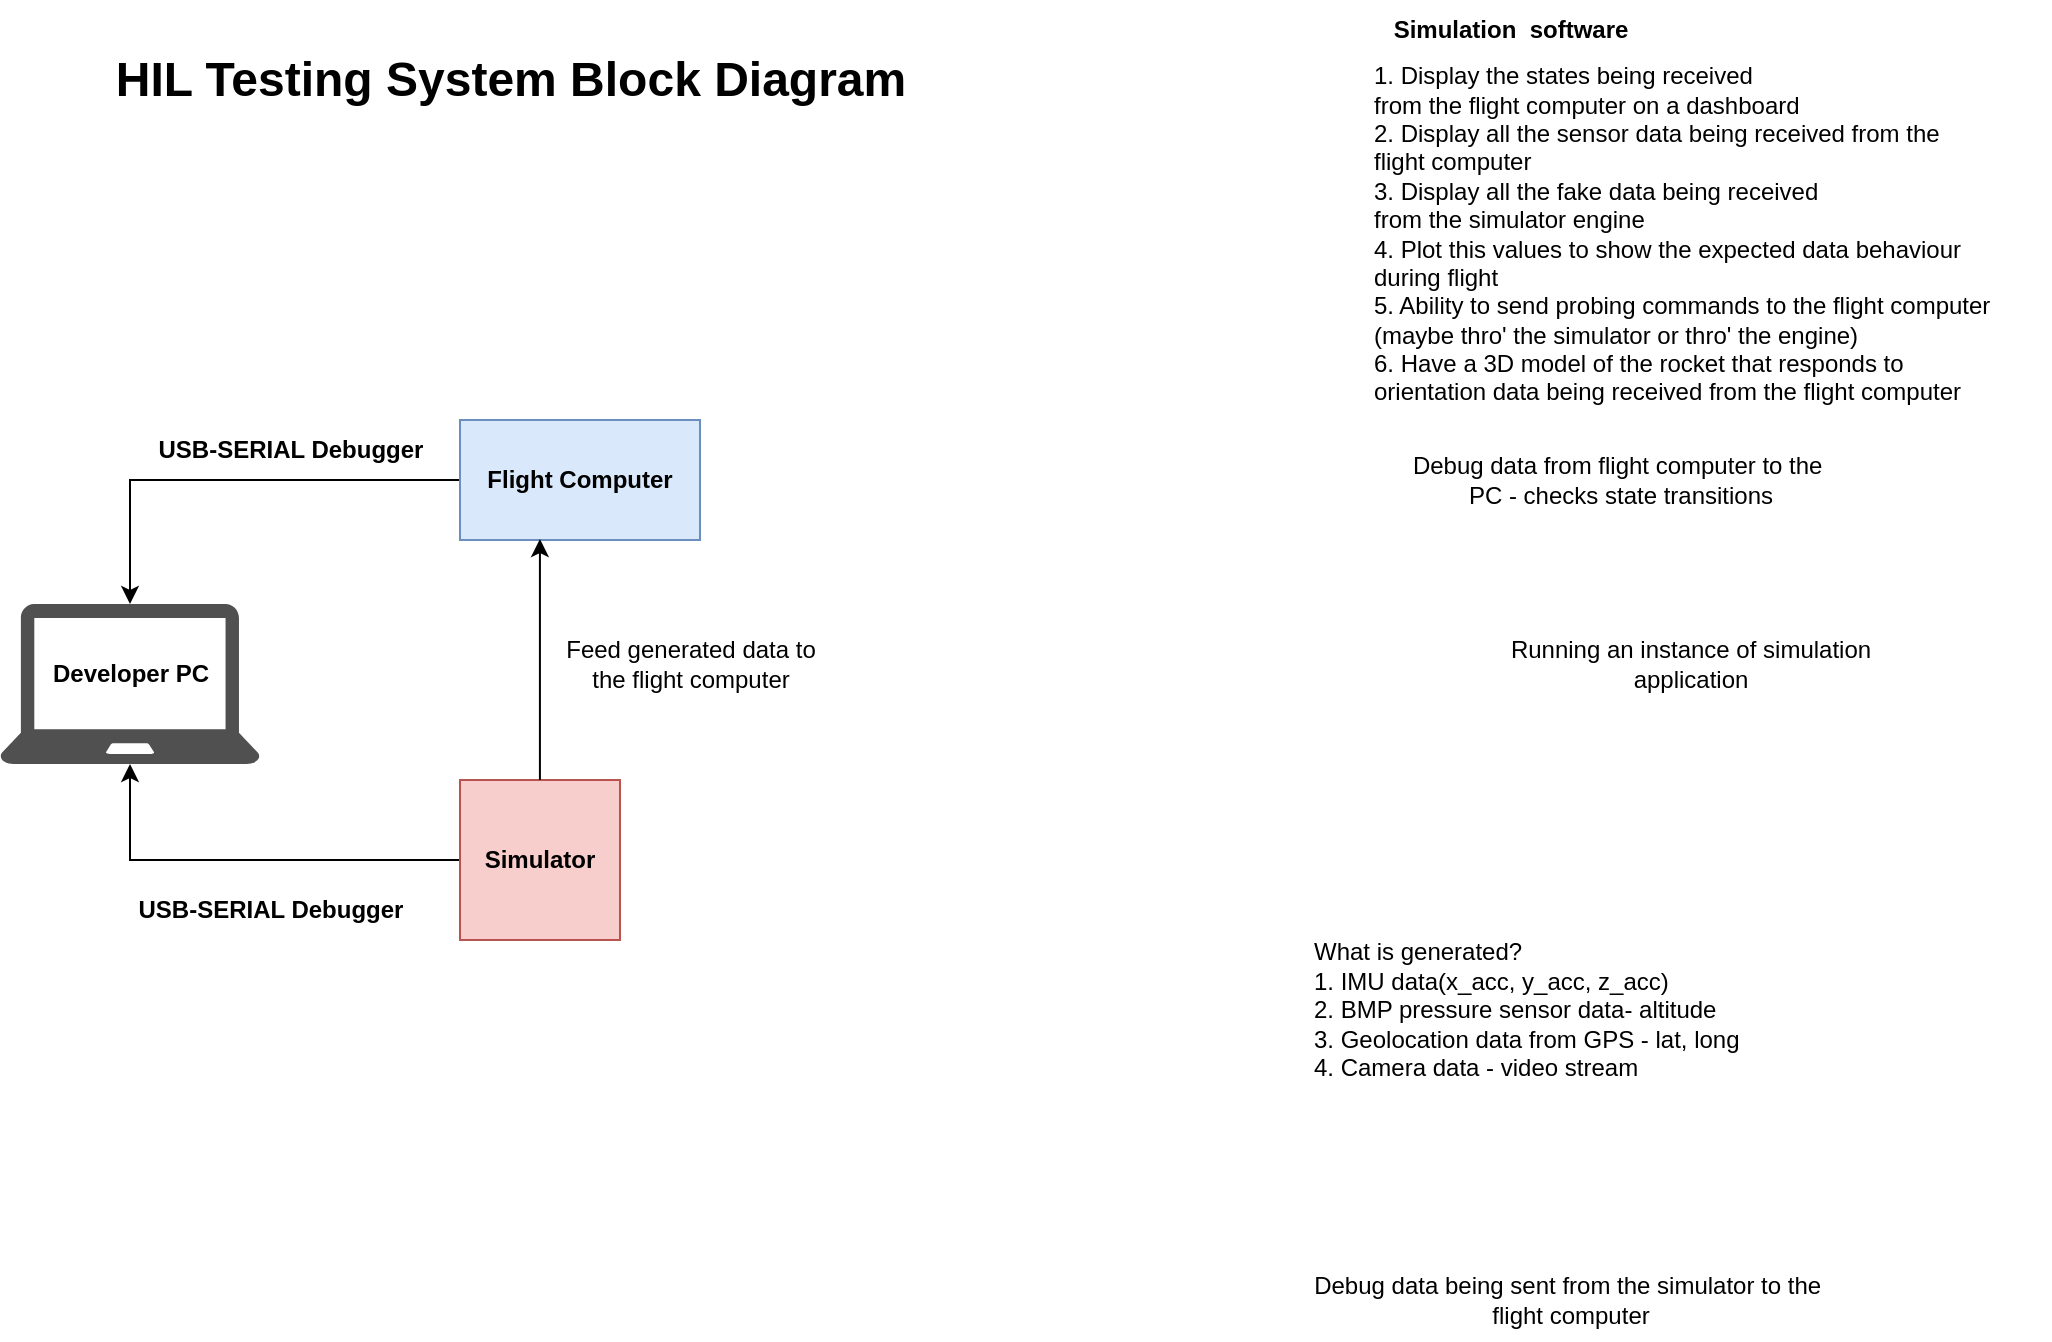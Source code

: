 <mxfile version="23.1.5" type="device">
  <diagram name="Page-1" id="4NoRxYIMNYoEsMbBZ-CR">
    <mxGraphModel dx="1098" dy="1758" grid="1" gridSize="10" guides="1" tooltips="1" connect="1" arrows="1" fold="1" page="1" pageScale="1" pageWidth="850" pageHeight="1100" math="0" shadow="0">
      <root>
        <mxCell id="0" />
        <mxCell id="1" parent="0" />
        <mxCell id="odXCuu1DjA-ZgtKkCAjo-1" value="" style="sketch=0;pointerEvents=1;shadow=0;dashed=0;html=1;strokeColor=none;fillColor=#505050;labelPosition=center;verticalLabelPosition=bottom;verticalAlign=top;outlineConnect=0;align=center;shape=mxgraph.office.devices.laptop;" parent="1" vertex="1">
          <mxGeometry x="195" y="292" width="130" height="80" as="geometry" />
        </mxCell>
        <mxCell id="odXCuu1DjA-ZgtKkCAjo-2" value="&lt;b&gt;Developer PC&lt;/b&gt;" style="text;html=1;align=center;verticalAlign=middle;resizable=0;points=[];autosize=1;strokeColor=none;fillColor=none;" parent="1" vertex="1">
          <mxGeometry x="210" y="312" width="100" height="30" as="geometry" />
        </mxCell>
        <mxCell id="odXCuu1DjA-ZgtKkCAjo-5" style="edgeStyle=orthogonalEdgeStyle;rounded=0;orthogonalLoop=1;jettySize=auto;html=1;" parent="1" source="odXCuu1DjA-ZgtKkCAjo-3" target="odXCuu1DjA-ZgtKkCAjo-1" edge="1">
          <mxGeometry relative="1" as="geometry" />
        </mxCell>
        <mxCell id="odXCuu1DjA-ZgtKkCAjo-3" value="&lt;b&gt;Simulator&lt;/b&gt;" style="whiteSpace=wrap;html=1;aspect=fixed;fillColor=#f8cecc;strokeColor=#b85450;" parent="1" vertex="1">
          <mxGeometry x="425" y="380" width="80" height="80" as="geometry" />
        </mxCell>
        <mxCell id="odXCuu1DjA-ZgtKkCAjo-6" style="edgeStyle=orthogonalEdgeStyle;rounded=0;orthogonalLoop=1;jettySize=auto;html=1;" parent="1" source="odXCuu1DjA-ZgtKkCAjo-4" target="odXCuu1DjA-ZgtKkCAjo-1" edge="1">
          <mxGeometry relative="1" as="geometry" />
        </mxCell>
        <mxCell id="odXCuu1DjA-ZgtKkCAjo-4" value="&lt;b&gt;Flight Computer&lt;/b&gt;" style="whiteSpace=wrap;html=1;fillColor=#dae8fc;strokeColor=#6c8ebf;" parent="1" vertex="1">
          <mxGeometry x="425" y="200" width="120" height="60" as="geometry" />
        </mxCell>
        <mxCell id="odXCuu1DjA-ZgtKkCAjo-7" style="edgeStyle=orthogonalEdgeStyle;rounded=0;orthogonalLoop=1;jettySize=auto;html=1;entryX=0.333;entryY=0.992;entryDx=0;entryDy=0;entryPerimeter=0;" parent="1" source="odXCuu1DjA-ZgtKkCAjo-3" target="odXCuu1DjA-ZgtKkCAjo-4" edge="1">
          <mxGeometry relative="1" as="geometry" />
        </mxCell>
        <mxCell id="odXCuu1DjA-ZgtKkCAjo-9" value="Feed generated data to&lt;br&gt;the flight computer" style="text;html=1;align=center;verticalAlign=middle;resizable=0;points=[];autosize=1;strokeColor=none;fillColor=none;" parent="1" vertex="1">
          <mxGeometry x="465" y="302" width="150" height="40" as="geometry" />
        </mxCell>
        <mxCell id="odXCuu1DjA-ZgtKkCAjo-10" value="&lt;b&gt;USB-SERIAL Debugger&lt;/b&gt;" style="text;html=1;align=center;verticalAlign=middle;resizable=0;points=[];autosize=1;strokeColor=none;fillColor=none;" parent="1" vertex="1">
          <mxGeometry x="250" y="430" width="160" height="30" as="geometry" />
        </mxCell>
        <mxCell id="odXCuu1DjA-ZgtKkCAjo-11" value="&lt;b&gt;USB-SERIAL Debugger&lt;/b&gt;" style="text;html=1;align=center;verticalAlign=middle;resizable=0;points=[];autosize=1;strokeColor=none;fillColor=none;" parent="1" vertex="1">
          <mxGeometry x="260" y="200" width="160" height="30" as="geometry" />
        </mxCell>
        <mxCell id="odXCuu1DjA-ZgtKkCAjo-12" value="Debug data being sent from the simulator to the&amp;nbsp;&lt;br&gt;flight computer" style="text;html=1;align=center;verticalAlign=middle;resizable=0;points=[];autosize=1;strokeColor=none;fillColor=none;" parent="1" vertex="1">
          <mxGeometry x="840" y="620" width="280" height="40" as="geometry" />
        </mxCell>
        <mxCell id="odXCuu1DjA-ZgtKkCAjo-14" value="Debug data from flight computer to the&amp;nbsp;&lt;br&gt;PC - checks state transitions" style="text;html=1;align=center;verticalAlign=middle;resizable=0;points=[];autosize=1;strokeColor=none;fillColor=none;" parent="1" vertex="1">
          <mxGeometry x="890" y="210" width="230" height="40" as="geometry" />
        </mxCell>
        <mxCell id="odXCuu1DjA-ZgtKkCAjo-15" value="Running an instance of simulation&lt;br&gt;application" style="text;html=1;align=center;verticalAlign=middle;resizable=0;points=[];autosize=1;strokeColor=none;fillColor=none;" parent="1" vertex="1">
          <mxGeometry x="940" y="302" width="200" height="40" as="geometry" />
        </mxCell>
        <mxCell id="odXCuu1DjA-ZgtKkCAjo-16" value="What is generated?&lt;br&gt;1. IMU data(x_acc, y_acc, z_acc)&lt;br&gt;2. BMP pressure sensor data- altitude&amp;nbsp;&lt;br&gt;3. Geolocation data from GPS - lat, long&lt;br&gt;4. Camera data - video stream&lt;br&gt;&lt;div&gt;&lt;br&gt;&lt;/div&gt;" style="text;html=1;align=left;verticalAlign=middle;resizable=0;points=[];autosize=1;strokeColor=none;fillColor=none;" parent="1" vertex="1">
          <mxGeometry x="850" y="452" width="240" height="100" as="geometry" />
        </mxCell>
        <mxCell id="nHfBIJgEfPX_ToCU3C85-1" value="" style="group" parent="1" vertex="1" connectable="0">
          <mxGeometry x="880" y="-10" width="340" height="212" as="geometry" />
        </mxCell>
        <mxCell id="odXCuu1DjA-ZgtKkCAjo-17" value="&lt;b&gt;Simulation&amp;nbsp; software&lt;br&gt;&lt;/b&gt;" style="text;html=1;align=center;verticalAlign=middle;resizable=0;points=[];autosize=1;strokeColor=none;fillColor=none;" parent="nHfBIJgEfPX_ToCU3C85-1" vertex="1">
          <mxGeometry width="140" height="30" as="geometry" />
        </mxCell>
        <mxCell id="odXCuu1DjA-ZgtKkCAjo-18" value="1. Display the states being received&lt;br&gt;from the flight computer on a dashboard&lt;br&gt;2. Display all the sensor data being received from the&amp;nbsp;&lt;br&gt;flight computer&amp;nbsp;&lt;br&gt;3. Display all the fake data being received&amp;nbsp;&lt;br&gt;from the simulator engine&lt;br&gt;4. Plot this values to show the expected data behaviour&lt;br&gt;during flight&lt;br&gt;5. Ability to send probing commands to the flight computer&amp;nbsp;&lt;br&gt;(maybe thro&#39; the simulator or thro&#39; the engine)&lt;div&gt;6. Have a 3D model of the rocket that responds to&amp;nbsp;&lt;/div&gt;&lt;div&gt;orientation data being received from the flight computer&lt;/div&gt;" style="text;html=1;align=left;verticalAlign=middle;resizable=0;points=[];autosize=1;strokeColor=none;fillColor=none;" parent="nHfBIJgEfPX_ToCU3C85-1" vertex="1">
          <mxGeometry y="22" width="340" height="190" as="geometry" />
        </mxCell>
        <mxCell id="nHfBIJgEfPX_ToCU3C85-2" value="HIL Testing System Block Diagram" style="text;strokeColor=none;fillColor=none;html=1;fontSize=24;fontStyle=1;verticalAlign=middle;align=center;" parent="1" vertex="1">
          <mxGeometry x="400" y="10" width="100" height="40" as="geometry" />
        </mxCell>
      </root>
    </mxGraphModel>
  </diagram>
</mxfile>
